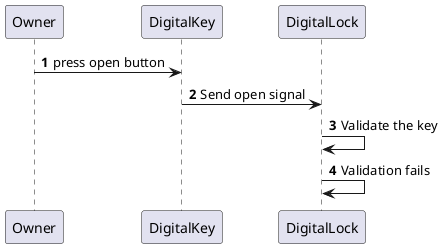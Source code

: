 @startuml
'https://plantuml.com/sequence-diagram
autonumber

Owner -> DigitalKey: press open button

DigitalKey -> DigitalLock: Send open signal
DigitalLock -> DigitalLock: Validate the key
DigitalLock -> DigitalLock: Validation fails

@enduml